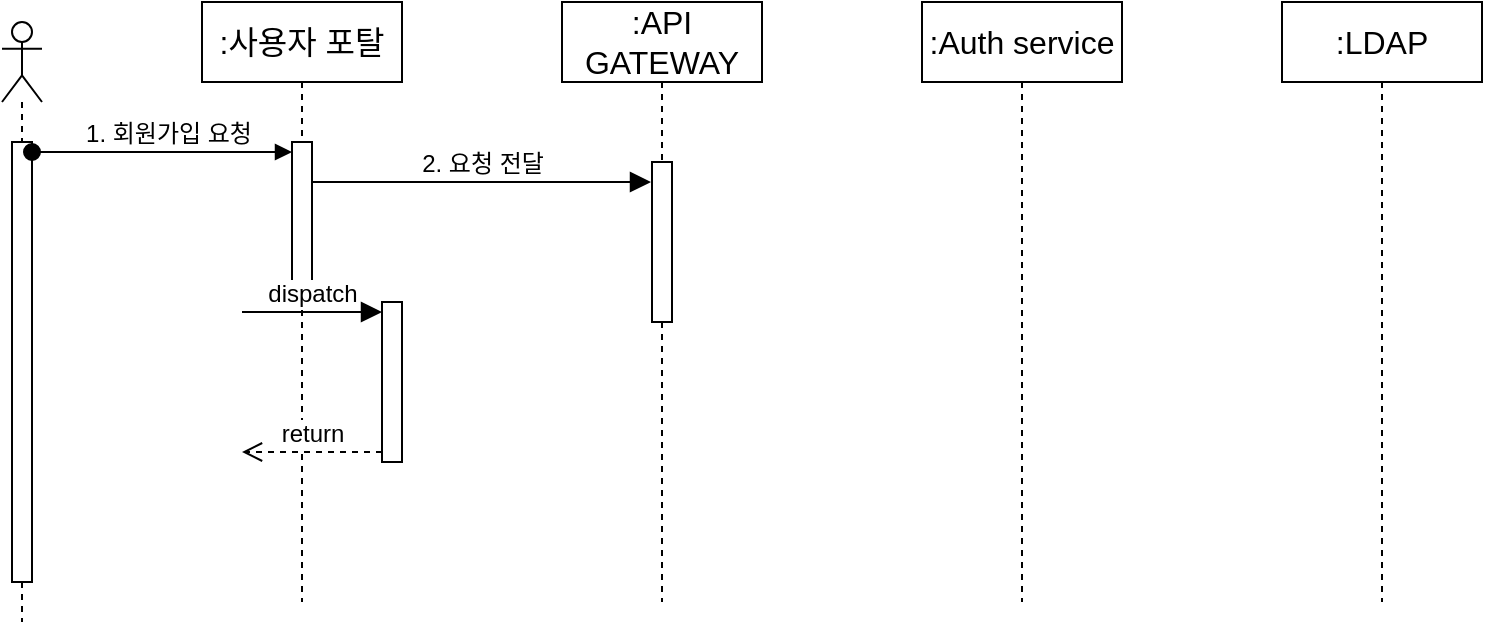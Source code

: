 <mxfile version="23.0.1" type="github">
  <diagram name="Page-1" id="c37626ed-c26b-45fb-9056-f9ebc6bb27b6">
    <mxGraphModel dx="677" dy="988" grid="1" gridSize="10" guides="1" tooltips="1" connect="1" arrows="1" fold="1" page="1" pageScale="1" pageWidth="4681" pageHeight="3300" background="none" math="0" shadow="0">
      <root>
        <mxCell id="0" />
        <mxCell id="1" parent="0" />
        <mxCell id="fuTHmA_H6qqFmT9C-mlB-1" value="" style="shape=umlLifeline;perimeter=lifelinePerimeter;whiteSpace=wrap;html=1;container=1;dropTarget=0;collapsible=0;recursiveResize=0;outlineConnect=0;portConstraint=eastwest;newEdgeStyle={&quot;curved&quot;:0,&quot;rounded&quot;:0};participant=umlActor;fontSize=16;" vertex="1" parent="1">
          <mxGeometry x="1320" y="510" width="20" height="300" as="geometry" />
        </mxCell>
        <mxCell id="fuTHmA_H6qqFmT9C-mlB-6" value="" style="html=1;points=[[0,0,0,0,5],[0,1,0,0,-5],[1,0,0,0,5],[1,1,0,0,-5]];perimeter=orthogonalPerimeter;outlineConnect=0;targetShapes=umlLifeline;portConstraint=eastwest;newEdgeStyle={&quot;curved&quot;:0,&quot;rounded&quot;:0};fontSize=16;" vertex="1" parent="fuTHmA_H6qqFmT9C-mlB-1">
          <mxGeometry x="5" y="60" width="10" height="220" as="geometry" />
        </mxCell>
        <mxCell id="fuTHmA_H6qqFmT9C-mlB-2" value=":사용자 포탈" style="shape=umlLifeline;perimeter=lifelinePerimeter;whiteSpace=wrap;html=1;container=1;dropTarget=0;collapsible=0;recursiveResize=0;outlineConnect=0;portConstraint=eastwest;newEdgeStyle={&quot;curved&quot;:0,&quot;rounded&quot;:0};fontSize=16;" vertex="1" parent="1">
          <mxGeometry x="1420" y="500" width="100" height="300" as="geometry" />
        </mxCell>
        <mxCell id="fuTHmA_H6qqFmT9C-mlB-7" value="" style="html=1;points=[[0,0,0,0,5],[0,1,0,0,-5],[1,0,0,0,5],[1,1,0,0,-5]];perimeter=orthogonalPerimeter;outlineConnect=0;targetShapes=umlLifeline;portConstraint=eastwest;newEdgeStyle={&quot;curved&quot;:0,&quot;rounded&quot;:0};fontSize=16;" vertex="1" parent="fuTHmA_H6qqFmT9C-mlB-2">
          <mxGeometry x="45" y="70" width="10" height="80" as="geometry" />
        </mxCell>
        <mxCell id="fuTHmA_H6qqFmT9C-mlB-3" value=":API GATEWAY" style="shape=umlLifeline;perimeter=lifelinePerimeter;whiteSpace=wrap;html=1;container=1;dropTarget=0;collapsible=0;recursiveResize=0;outlineConnect=0;portConstraint=eastwest;newEdgeStyle={&quot;curved&quot;:0,&quot;rounded&quot;:0};fontSize=16;" vertex="1" parent="1">
          <mxGeometry x="1600" y="500" width="100" height="300" as="geometry" />
        </mxCell>
        <mxCell id="fuTHmA_H6qqFmT9C-mlB-10" value="" style="html=1;points=[[0,0,0,0,5],[0,1,0,0,-5],[1,0,0,0,5],[1,1,0,0,-5]];perimeter=orthogonalPerimeter;outlineConnect=0;targetShapes=umlLifeline;portConstraint=eastwest;newEdgeStyle={&quot;curved&quot;:0,&quot;rounded&quot;:0};fontSize=16;" vertex="1" parent="fuTHmA_H6qqFmT9C-mlB-3">
          <mxGeometry x="45" y="80" width="10" height="80" as="geometry" />
        </mxCell>
        <mxCell id="fuTHmA_H6qqFmT9C-mlB-11" value="2. 요청 전달" style="html=1;verticalAlign=bottom;endArrow=block;curved=0;rounded=0;fontSize=12;startSize=8;endSize=8;" edge="1" parent="fuTHmA_H6qqFmT9C-mlB-3">
          <mxGeometry x="0.003" relative="1" as="geometry">
            <mxPoint x="-125" y="90" as="sourcePoint" />
            <mxPoint x="44.5" y="90" as="targetPoint" />
            <mxPoint as="offset" />
          </mxGeometry>
        </mxCell>
        <mxCell id="fuTHmA_H6qqFmT9C-mlB-4" value=":Auth service" style="shape=umlLifeline;perimeter=lifelinePerimeter;whiteSpace=wrap;html=1;container=1;dropTarget=0;collapsible=0;recursiveResize=0;outlineConnect=0;portConstraint=eastwest;newEdgeStyle={&quot;curved&quot;:0,&quot;rounded&quot;:0};fontSize=16;" vertex="1" parent="1">
          <mxGeometry x="1780" y="500" width="100" height="300" as="geometry" />
        </mxCell>
        <mxCell id="fuTHmA_H6qqFmT9C-mlB-5" value=":LDAP" style="shape=umlLifeline;perimeter=lifelinePerimeter;whiteSpace=wrap;html=1;container=1;dropTarget=0;collapsible=0;recursiveResize=0;outlineConnect=0;portConstraint=eastwest;newEdgeStyle={&quot;curved&quot;:0,&quot;rounded&quot;:0};fontSize=16;" vertex="1" parent="1">
          <mxGeometry x="1960" y="500" width="100" height="300" as="geometry" />
        </mxCell>
        <mxCell id="fuTHmA_H6qqFmT9C-mlB-8" value="1. 회원가입 요청" style="html=1;verticalAlign=bottom;startArrow=oval;endArrow=block;startSize=8;curved=0;rounded=0;fontSize=12;exitX=1;exitY=0;exitDx=0;exitDy=5;exitPerimeter=0;entryX=0;entryY=0;entryDx=0;entryDy=5;entryPerimeter=0;" edge="1" target="fuTHmA_H6qqFmT9C-mlB-7" parent="1" source="fuTHmA_H6qqFmT9C-mlB-6">
          <mxGeometry x="0.04" relative="1" as="geometry">
            <mxPoint x="1440" y="675" as="sourcePoint" />
            <mxPoint x="1450" y="575" as="targetPoint" />
            <mxPoint as="offset" />
          </mxGeometry>
        </mxCell>
        <mxCell id="fuTHmA_H6qqFmT9C-mlB-13" value="" style="html=1;points=[[0,0,0,0,5],[0,1,0,0,-5],[1,0,0,0,5],[1,1,0,0,-5]];perimeter=orthogonalPerimeter;outlineConnect=0;targetShapes=umlLifeline;portConstraint=eastwest;newEdgeStyle={&quot;curved&quot;:0,&quot;rounded&quot;:0};fontSize=16;" vertex="1" parent="1">
          <mxGeometry x="1510" y="650" width="10" height="80" as="geometry" />
        </mxCell>
        <mxCell id="fuTHmA_H6qqFmT9C-mlB-14" value="dispatch" style="html=1;verticalAlign=bottom;endArrow=block;curved=0;rounded=0;entryX=0;entryY=0;entryDx=0;entryDy=5;fontSize=12;startSize=8;endSize=8;" edge="1" target="fuTHmA_H6qqFmT9C-mlB-13" parent="1">
          <mxGeometry relative="1" as="geometry">
            <mxPoint x="1440" y="655" as="sourcePoint" />
          </mxGeometry>
        </mxCell>
        <mxCell id="fuTHmA_H6qqFmT9C-mlB-15" value="return" style="html=1;verticalAlign=bottom;endArrow=open;dashed=1;endSize=8;curved=0;rounded=0;exitX=0;exitY=1;exitDx=0;exitDy=-5;fontSize=12;" edge="1" source="fuTHmA_H6qqFmT9C-mlB-13" parent="1">
          <mxGeometry relative="1" as="geometry">
            <mxPoint x="1440" y="725" as="targetPoint" />
          </mxGeometry>
        </mxCell>
      </root>
    </mxGraphModel>
  </diagram>
</mxfile>
